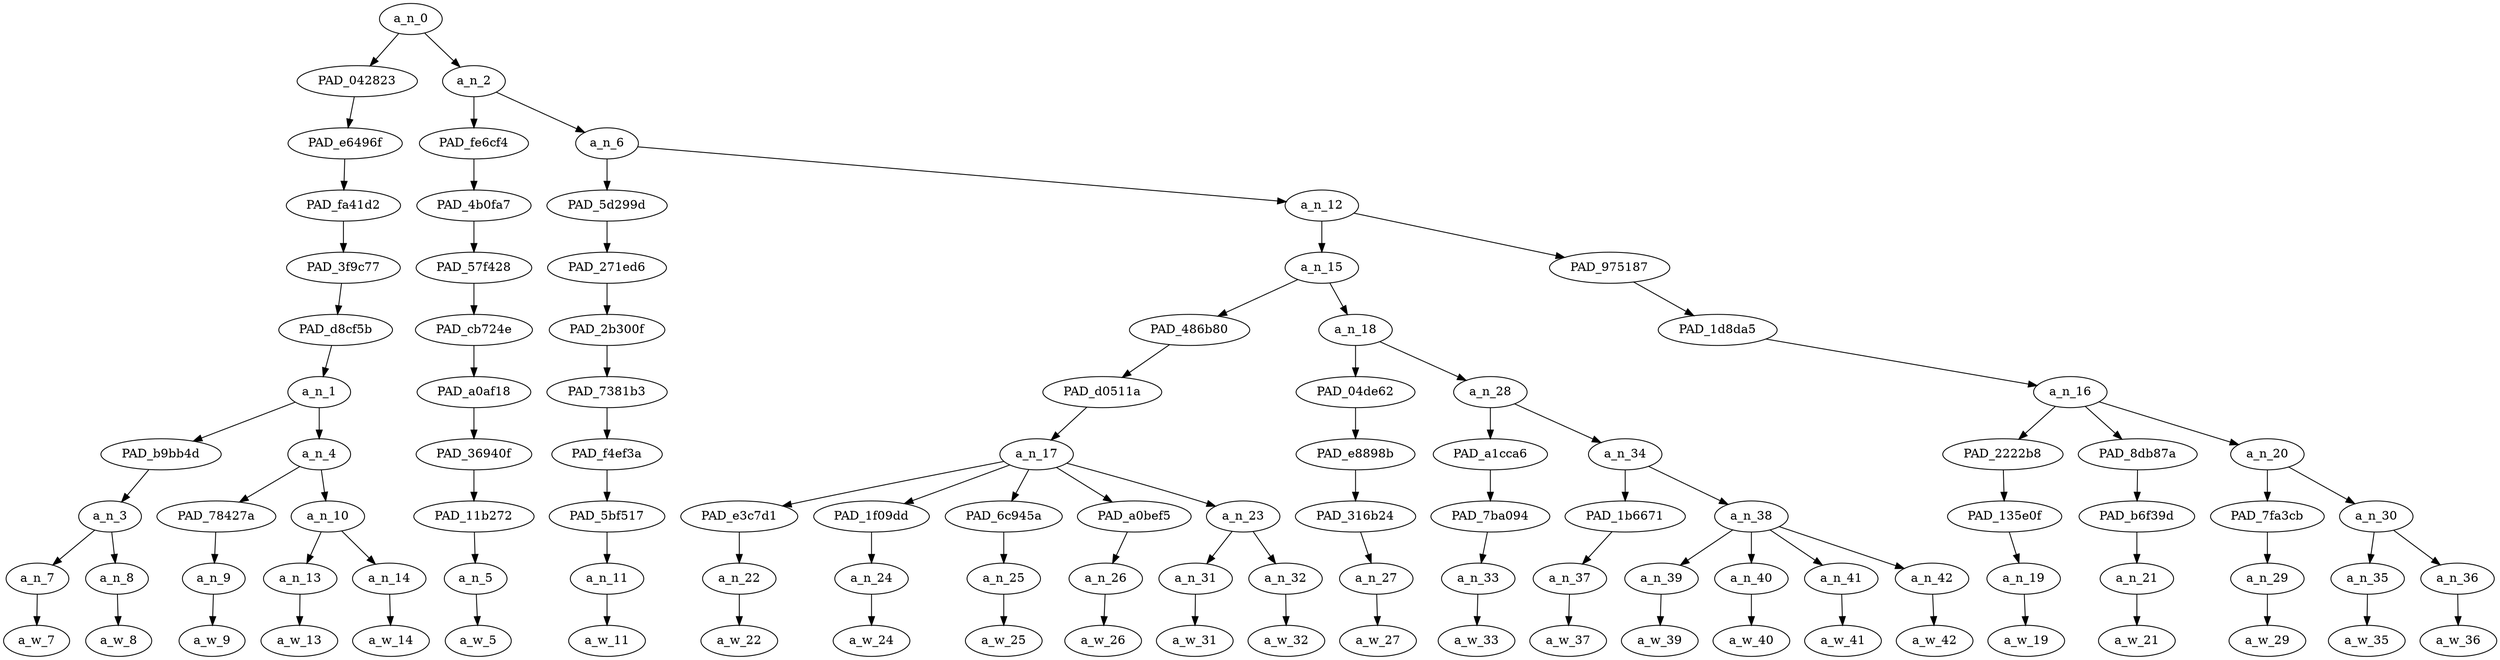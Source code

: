 strict digraph "" {
	a_n_0	[div_dir=1,
		index=0,
		level=10,
		pos="4.924869791666667,10!",
		text_span="[0, 1, 2, 3, 4, 5, 6, 7, 8, 9, 10, 11, 12, 13, 14, 15, 16, 17, 18, 19, 20, 21, 22, 23, 24]",
		value=1.00000001];
	PAD_042823	[div_dir=1,
		index=0,
		level=9,
		pos="1.625,9!",
		text_span="[0, 1, 2, 3, 4]",
		value=0.16075305];
	a_n_0 -> PAD_042823;
	a_n_2	[div_dir=1,
		index=1,
		level=9,
		pos="8.224739583333333,9!",
		text_span="[5, 6, 7, 8, 9, 10, 11, 12, 13, 14, 15, 16, 17, 18, 19, 20, 21, 22, 23, 24]",
		value=0.83821163];
	a_n_0 -> a_n_2;
	PAD_e6496f	[div_dir=1,
		index=0,
		level=8,
		pos="1.625,8!",
		text_span="[0, 1, 2, 3, 4]",
		value=0.16075305];
	PAD_042823 -> PAD_e6496f;
	PAD_fa41d2	[div_dir=1,
		index=0,
		level=7,
		pos="1.625,7!",
		text_span="[0, 1, 2, 3, 4]",
		value=0.16075305];
	PAD_e6496f -> PAD_fa41d2;
	PAD_3f9c77	[div_dir=1,
		index=0,
		level=6,
		pos="1.625,6!",
		text_span="[0, 1, 2, 3, 4]",
		value=0.16075305];
	PAD_fa41d2 -> PAD_3f9c77;
	PAD_d8cf5b	[div_dir=1,
		index=0,
		level=5,
		pos="1.625,5!",
		text_span="[0, 1, 2, 3, 4]",
		value=0.16075305];
	PAD_3f9c77 -> PAD_d8cf5b;
	a_n_1	[div_dir=1,
		index=0,
		level=4,
		pos="1.625,4!",
		text_span="[0, 1, 2, 3, 4]",
		value=0.16075305];
	PAD_d8cf5b -> a_n_1;
	PAD_b9bb4d	[div_dir=1,
		index=0,
		level=3,
		pos="0.5,3!",
		text_span="[0, 1]",
		value=0.07205585];
	a_n_1 -> PAD_b9bb4d;
	a_n_4	[div_dir=1,
		index=1,
		level=3,
		pos="2.75,3!",
		text_span="[2, 3, 4]",
		value=0.08829582];
	a_n_1 -> a_n_4;
	a_n_3	[div_dir=1,
		index=0,
		level=2,
		pos="0.5,2!",
		text_span="[0, 1]",
		value=0.07205585];
	PAD_b9bb4d -> a_n_3;
	a_n_7	[div_dir=1,
		index=0,
		level=1,
		pos="0.0,1!",
		text_span="[0]",
		value=0.04055767];
	a_n_3 -> a_n_7;
	a_n_8	[div_dir=1,
		index=1,
		level=1,
		pos="1.0,1!",
		text_span="[1]",
		value=0.03106460];
	a_n_3 -> a_n_8;
	a_w_7	[div_dir=0,
		index=0,
		level=0,
		pos="0,0!",
		text_span="[0]",
		value=my];
	a_n_7 -> a_w_7;
	a_w_8	[div_dir=0,
		index=1,
		level=0,
		pos="1,0!",
		text_span="[1]",
		value=goal];
	a_n_8 -> a_w_8;
	PAD_78427a	[div_dir=1,
		index=1,
		level=2,
		pos="2.0,2!",
		text_span="[2]",
		value=0.03054238];
	a_n_4 -> PAD_78427a;
	a_n_10	[div_dir=1,
		index=2,
		level=2,
		pos="3.5,2!",
		text_span="[3, 4]",
		value=0.05758923];
	a_n_4 -> a_n_10;
	a_n_9	[div_dir=1,
		index=2,
		level=1,
		pos="2.0,1!",
		text_span="[2]",
		value=0.03054238];
	PAD_78427a -> a_n_9;
	a_w_9	[div_dir=0,
		index=2,
		level=0,
		pos="2,0!",
		text_span="[2]",
		value=on];
	a_n_9 -> a_w_9;
	a_n_13	[div_dir=1,
		index=3,
		level=1,
		pos="3.0,1!",
		text_span="[3]",
		value=0.02788361];
	a_n_10 -> a_n_13;
	a_n_14	[div_dir=1,
		index=4,
		level=1,
		pos="4.0,1!",
		text_span="[4]",
		value=0.02957344];
	a_n_10 -> a_n_14;
	a_w_13	[div_dir=0,
		index=3,
		level=0,
		pos="3,0!",
		text_span="[3]",
		value=this];
	a_n_13 -> a_w_13;
	a_w_14	[div_dir=0,
		index=4,
		level=0,
		pos="4,0!",
		text_span="[4]",
		value=site];
	a_n_14 -> a_w_14;
	PAD_fe6cf4	[div_dir=1,
		index=1,
		level=8,
		pos="5.0,8!",
		text_span="[5]",
		value=0.02411977];
	a_n_2 -> PAD_fe6cf4;
	a_n_6	[div_dir=1,
		index=2,
		level=8,
		pos="11.449479166666666,8!",
		text_span="[6, 7, 8, 9, 10, 11, 12, 13, 14, 15, 16, 17, 18, 19, 20, 21, 22, 23, 24]",
		value=0.81313747];
	a_n_2 -> a_n_6;
	PAD_4b0fa7	[div_dir=1,
		index=1,
		level=7,
		pos="5.0,7!",
		text_span="[5]",
		value=0.02411977];
	PAD_fe6cf4 -> PAD_4b0fa7;
	PAD_57f428	[div_dir=1,
		index=1,
		level=6,
		pos="5.0,6!",
		text_span="[5]",
		value=0.02411977];
	PAD_4b0fa7 -> PAD_57f428;
	PAD_cb724e	[div_dir=1,
		index=1,
		level=5,
		pos="5.0,5!",
		text_span="[5]",
		value=0.02411977];
	PAD_57f428 -> PAD_cb724e;
	PAD_a0af18	[div_dir=1,
		index=1,
		level=4,
		pos="5.0,4!",
		text_span="[5]",
		value=0.02411977];
	PAD_cb724e -> PAD_a0af18;
	PAD_36940f	[div_dir=1,
		index=2,
		level=3,
		pos="5.0,3!",
		text_span="[5]",
		value=0.02411977];
	PAD_a0af18 -> PAD_36940f;
	PAD_11b272	[div_dir=1,
		index=3,
		level=2,
		pos="5.0,2!",
		text_span="[5]",
		value=0.02411977];
	PAD_36940f -> PAD_11b272;
	a_n_5	[div_dir=1,
		index=5,
		level=1,
		pos="5.0,1!",
		text_span="[5]",
		value=0.02411977];
	PAD_11b272 -> a_n_5;
	a_w_5	[div_dir=0,
		index=5,
		level=0,
		pos="5,0!",
		text_span="[5]",
		value=is];
	a_n_5 -> a_w_5;
	PAD_5d299d	[div_dir=1,
		index=2,
		level=7,
		pos="6.0,7!",
		text_span="[6]",
		value=0.02834494];
	a_n_6 -> PAD_5d299d;
	a_n_12	[div_dir=1,
		index=3,
		level=7,
		pos="16.898958333333333,7!",
		text_span="[7, 8, 9, 10, 11, 12, 13, 14, 15, 16, 17, 18, 19, 20, 21, 22, 23, 24]",
		value=0.78382245];
	a_n_6 -> a_n_12;
	PAD_271ed6	[div_dir=1,
		index=2,
		level=6,
		pos="6.0,6!",
		text_span="[6]",
		value=0.02834494];
	PAD_5d299d -> PAD_271ed6;
	PAD_2b300f	[div_dir=1,
		index=2,
		level=5,
		pos="6.0,5!",
		text_span="[6]",
		value=0.02834494];
	PAD_271ed6 -> PAD_2b300f;
	PAD_7381b3	[div_dir=1,
		index=2,
		level=4,
		pos="6.0,4!",
		text_span="[6]",
		value=0.02834494];
	PAD_2b300f -> PAD_7381b3;
	PAD_f4ef3a	[div_dir=1,
		index=3,
		level=3,
		pos="6.0,3!",
		text_span="[6]",
		value=0.02834494];
	PAD_7381b3 -> PAD_f4ef3a;
	PAD_5bf517	[div_dir=1,
		index=4,
		level=2,
		pos="6.0,2!",
		text_span="[6]",
		value=0.02834494];
	PAD_f4ef3a -> PAD_5bf517;
	a_n_11	[div_dir=1,
		index=6,
		level=1,
		pos="6.0,1!",
		text_span="[6]",
		value=0.02834494];
	PAD_5bf517 -> a_n_11;
	a_w_11	[div_dir=0,
		index=6,
		level=0,
		pos="6,0!",
		text_span="[6]",
		value=expose];
	a_n_11 -> a_w_11;
	a_n_15	[div_dir=1,
		index=3,
		level=6,
		pos="11.88125,6!",
		text_span="[7, 8, 9, 10, 11, 12, 13, 14, 15, 16, 17, 18, 19]",
		value=0.64888899];
	a_n_12 -> a_n_15;
	PAD_975187	[div_dir=1,
		index=4,
		level=6,
		pos="21.916666666666668,6!",
		text_span="[20, 21, 22, 23, 24]",
		value=0.13398761];
	a_n_12 -> PAD_975187;
	PAD_486b80	[div_dir=1,
		index=3,
		level=5,
		pos="9.7,5!",
		text_span="[7, 8, 9, 10, 11, 12]",
		value=0.38748941];
	a_n_15 -> PAD_486b80;
	a_n_18	[div_dir=1,
		index=4,
		level=5,
		pos="14.0625,5!",
		text_span="[13, 14, 15, 16, 17, 18, 19]",
		value=0.26040861];
	a_n_15 -> a_n_18;
	PAD_d0511a	[div_dir=1,
		index=3,
		level=4,
		pos="9.7,4!",
		text_span="[7, 8, 9, 10, 11, 12]",
		value=0.38748941];
	PAD_486b80 -> PAD_d0511a;
	a_n_17	[div_dir=1,
		index=4,
		level=3,
		pos="9.7,3!",
		text_span="[7, 8, 9, 10, 11, 12]",
		value=0.38748941];
	PAD_d0511a -> a_n_17;
	PAD_e3c7d1	[div_dir=1,
		index=5,
		level=2,
		pos="7.0,2!",
		text_span="[7]",
		value=0.03046605];
	a_n_17 -> PAD_e3c7d1;
	PAD_1f09dd	[div_dir=1,
		index=7,
		level=2,
		pos="10.0,2!",
		text_span="[10]",
		value=0.10608719];
	a_n_17 -> PAD_1f09dd;
	PAD_6c945a	[div_dir=1,
		index=8,
		level=2,
		pos="11.0,2!",
		text_span="[11]",
		value=0.14071860];
	a_n_17 -> PAD_6c945a;
	PAD_a0bef5	[div_dir=1,
		index=9,
		level=2,
		pos="12.0,2!",
		text_span="[12]",
		value=0.03804943];
	a_n_17 -> PAD_a0bef5;
	a_n_23	[div_dir=1,
		index=6,
		level=2,
		pos="8.5,2!",
		text_span="[8, 9]",
		value=0.07083102];
	a_n_17 -> a_n_23;
	a_n_22	[div_dir=1,
		index=7,
		level=1,
		pos="7.0,1!",
		text_span="[7]",
		value=0.03046605];
	PAD_e3c7d1 -> a_n_22;
	a_w_22	[div_dir=0,
		index=7,
		level=0,
		pos="7,0!",
		text_span="[7]",
		value=the];
	a_n_22 -> a_w_22;
	a_n_24	[div_dir=1,
		index=10,
		level=1,
		pos="10.0,1!",
		text_span="[10]",
		value=0.10608719];
	PAD_1f09dd -> a_n_24;
	a_w_24	[div_dir=0,
		index=10,
		level=0,
		pos="10,0!",
		text_span="[10]",
		value=hoodrat];
	a_n_24 -> a_w_24;
	a_n_25	[div_dir=1,
		index=11,
		level=1,
		pos="11.0,1!",
		text_span="[11]",
		value=0.14071860];
	PAD_6c945a -> a_n_25;
	a_w_25	[div_dir=0,
		index=11,
		level=0,
		pos="11,0!",
		text_span="[11]",
		value=nigger];
	a_n_25 -> a_w_25;
	a_n_26	[div_dir=1,
		index=12,
		level=1,
		pos="12.0,1!",
		text_span="[12]",
		value=0.03804943];
	PAD_a0bef5 -> a_n_26;
	a_w_26	[div_dir=0,
		index=12,
		level=0,
		pos="12,0!",
		text_span="[12]",
		value=bitch];
	a_n_26 -> a_w_26;
	a_n_31	[div_dir=1,
		index=8,
		level=1,
		pos="8.0,1!",
		text_span="[8]",
		value=0.02726927];
	a_n_23 -> a_n_31;
	a_n_32	[div_dir=1,
		index=9,
		level=1,
		pos="9.0,1!",
		text_span="[9]",
		value=0.04322644];
	a_n_23 -> a_n_32;
	a_w_31	[div_dir=0,
		index=8,
		level=0,
		pos="8,0!",
		text_span="[8]",
		value=filthy];
	a_n_31 -> a_w_31;
	a_w_32	[div_dir=0,
		index=9,
		level=0,
		pos="9,0!",
		text_span="[9]",
		value=disgusting];
	a_n_32 -> a_w_32;
	PAD_04de62	[div_dir=1,
		index=4,
		level=4,
		pos="13.0,4!",
		text_span="[13]",
		value=0.02452388];
	a_n_18 -> PAD_04de62;
	a_n_28	[div_dir=1,
		index=5,
		level=4,
		pos="15.125,4!",
		text_span="[14, 15, 16, 17, 18, 19]",
		value=0.23570779];
	a_n_18 -> a_n_28;
	PAD_e8898b	[div_dir=1,
		index=5,
		level=3,
		pos="13.0,3!",
		text_span="[13]",
		value=0.02452388];
	PAD_04de62 -> PAD_e8898b;
	PAD_316b24	[div_dir=1,
		index=10,
		level=2,
		pos="13.0,2!",
		text_span="[13]",
		value=0.02452388];
	PAD_e8898b -> PAD_316b24;
	a_n_27	[div_dir=1,
		index=13,
		level=1,
		pos="13.0,1!",
		text_span="[13]",
		value=0.02452388];
	PAD_316b24 -> a_n_27;
	a_w_27	[div_dir=0,
		index=13,
		level=0,
		pos="13,0!",
		text_span="[13]",
		value=in];
	a_n_27 -> a_w_27;
	PAD_a1cca6	[div_dir=-1,
		index=6,
		level=3,
		pos="14.0,3!",
		text_span="[14]",
		value=0.02160081];
	a_n_28 -> PAD_a1cca6;
	a_n_34	[div_dir=1,
		index=7,
		level=3,
		pos="16.25,3!",
		text_span="[15, 16, 17, 18, 19]",
		value=0.21395212];
	a_n_28 -> a_n_34;
	PAD_7ba094	[div_dir=-1,
		index=11,
		level=2,
		pos="14.0,2!",
		text_span="[14]",
		value=0.02160081];
	PAD_a1cca6 -> PAD_7ba094;
	a_n_33	[div_dir=-1,
		index=14,
		level=1,
		pos="14.0,1!",
		text_span="[14]",
		value=0.02160081];
	PAD_7ba094 -> a_n_33;
	a_w_33	[div_dir=0,
		index=14,
		level=0,
		pos="14,0!",
		text_span="[14]",
		value=all];
	a_n_33 -> a_w_33;
	PAD_1b6671	[div_dir=1,
		index=12,
		level=2,
		pos="15.0,2!",
		text_span="[15]",
		value=0.02187668];
	a_n_34 -> PAD_1b6671;
	a_n_38	[div_dir=1,
		index=13,
		level=2,
		pos="17.5,2!",
		text_span="[16, 17, 18, 19]",
		value=0.19190196];
	a_n_34 -> a_n_38;
	a_n_37	[div_dir=1,
		index=15,
		level=1,
		pos="15.0,1!",
		text_span="[15]",
		value=0.02187668];
	PAD_1b6671 -> a_n_37;
	a_w_37	[div_dir=0,
		index=15,
		level=0,
		pos="15,0!",
		text_span="[15]",
		value=of];
	a_n_37 -> a_w_37;
	a_n_39	[div_dir=1,
		index=16,
		level=1,
		pos="16.0,1!",
		text_span="[16]",
		value=0.02424860];
	a_n_38 -> a_n_39;
	a_n_40	[div_dir=1,
		index=17,
		level=1,
		pos="17.0,1!",
		text_span="[17]",
		value=0.05500556];
	a_n_38 -> a_n_40;
	a_n_41	[div_dir=1,
		index=18,
		level=1,
		pos="18.0,1!",
		text_span="[18]",
		value=0.01810643];
	a_n_38 -> a_n_41;
	a_n_42	[div_dir=1,
		index=19,
		level=1,
		pos="19.0,1!",
		text_span="[19]",
		value=0.09437265];
	a_n_38 -> a_n_42;
	a_w_39	[div_dir=0,
		index=16,
		level=0,
		pos="16,0!",
		text_span="[16]",
		value=her];
	a_n_39 -> a_w_39;
	a_w_40	[div_dir=0,
		index=17,
		level=0,
		pos="17,0!",
		text_span="[17]",
		value=whoredom];
	a_n_40 -> a_w_40;
	a_w_41	[div_dir=0,
		index=18,
		level=0,
		pos="18,0!",
		text_span="[18]",
		value=and];
	a_n_41 -> a_w_41;
	a_w_42	[div_dir=0,
		index=19,
		level=0,
		pos="19,0!",
		text_span="[19]",
		value=debauchery];
	a_n_42 -> a_w_42;
	PAD_1d8da5	[div_dir=1,
		index=5,
		level=5,
		pos="21.916666666666668,5!",
		text_span="[20, 21, 22, 23, 24]",
		value=0.13398761];
	PAD_975187 -> PAD_1d8da5;
	a_n_16	[div_dir=1,
		index=6,
		level=4,
		pos="21.916666666666668,4!",
		text_span="[20, 21, 22, 23, 24]",
		value=0.13398761];
	PAD_1d8da5 -> a_n_16;
	PAD_2222b8	[div_dir=1,
		index=8,
		level=3,
		pos="20.0,3!",
		text_span="[20]",
		value=0.02212968];
	a_n_16 -> PAD_2222b8;
	PAD_8db87a	[div_dir=1,
		index=10,
		level=3,
		pos="24.0,3!",
		text_span="[24]",
		value=0.02674062];
	a_n_16 -> PAD_8db87a;
	a_n_20	[div_dir=1,
		index=9,
		level=3,
		pos="21.75,3!",
		text_span="[21, 22, 23]",
		value=0.08497108];
	a_n_16 -> a_n_20;
	PAD_135e0f	[div_dir=1,
		index=14,
		level=2,
		pos="20.0,2!",
		text_span="[20]",
		value=0.02212968];
	PAD_2222b8 -> PAD_135e0f;
	a_n_19	[div_dir=1,
		index=20,
		level=1,
		pos="20.0,1!",
		text_span="[20]",
		value=0.02212968];
	PAD_135e0f -> a_n_19;
	a_w_19	[div_dir=0,
		index=20,
		level=0,
		pos="20,0!",
		text_span="[20]",
		value=stand];
	a_n_19 -> a_w_19;
	PAD_b6f39d	[div_dir=1,
		index=17,
		level=2,
		pos="24.0,2!",
		text_span="[24]",
		value=0.02674062];
	PAD_8db87a -> PAD_b6f39d;
	a_n_21	[div_dir=1,
		index=24,
		level=1,
		pos="24.0,1!",
		text_span="[24]",
		value=0.02674062];
	PAD_b6f39d -> a_n_21;
	a_w_21	[div_dir=0,
		index=24,
		level=0,
		pos="24,0!",
		text_span="[24]",
		value=coming];
	a_n_21 -> a_w_21;
	PAD_7fa3cb	[div_dir=1,
		index=15,
		level=2,
		pos="21.0,2!",
		text_span="[21]",
		value=0.03406469];
	a_n_20 -> PAD_7fa3cb;
	a_n_30	[div_dir=-1,
		index=16,
		level=2,
		pos="22.5,2!",
		text_span="[22, 23]",
		value=0.05083088];
	a_n_20 -> a_n_30;
	a_n_29	[div_dir=1,
		index=21,
		level=1,
		pos="21.0,1!",
		text_span="[21]",
		value=0.03406469];
	PAD_7fa3cb -> a_n_29;
	a_w_29	[div_dir=0,
		index=21,
		level=0,
		pos="21,0!",
		text_span="[21]",
		value=by];
	a_n_29 -> a_w_29;
	a_n_35	[div_dir=-1,
		index=22,
		level=1,
		pos="22.0,1!",
		text_span="[22]",
		value=0.02292442];
	a_n_30 -> a_n_35;
	a_n_36	[div_dir=1,
		index=23,
		level=1,
		pos="23.0,1!",
		text_span="[23]",
		value=0.02790543];
	a_n_30 -> a_n_36;
	a_w_35	[div_dir=0,
		index=22,
		level=0,
		pos="22,0!",
		text_span="[22]",
		value=more];
	a_n_35 -> a_w_35;
	a_w_36	[div_dir=0,
		index=23,
		level=0,
		pos="23,0!",
		text_span="[23]",
		value=truth];
	a_n_36 -> a_w_36;
}
